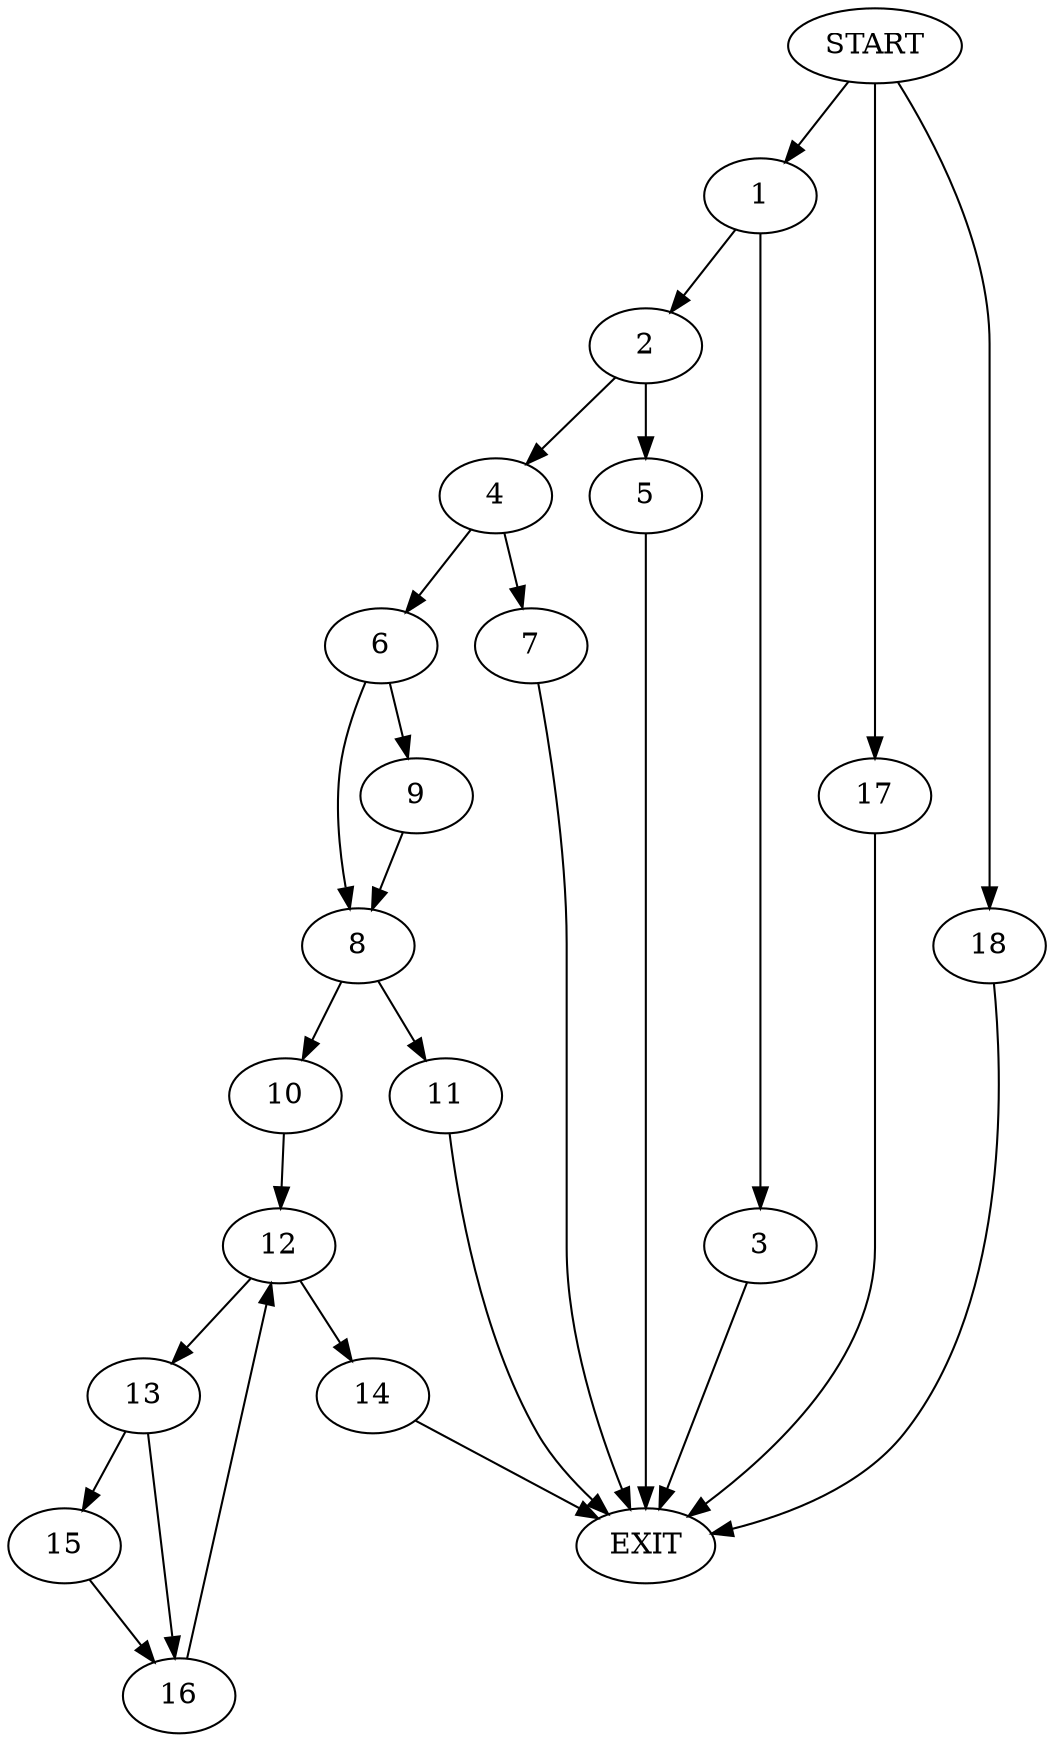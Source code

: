 digraph {
0 [label="START"]
19 [label="EXIT"]
0 -> 1
1 -> 2
1 -> 3
3 -> 19
2 -> 4
2 -> 5
5 -> 19
4 -> 6
4 -> 7
7 -> 19
6 -> 8
6 -> 9
8 -> 10
8 -> 11
9 -> 8
11 -> 19
10 -> 12
12 -> 13
12 -> 14
13 -> 15
13 -> 16
14 -> 19
16 -> 12
15 -> 16
0 -> 17
17 -> 19
0 -> 18
18 -> 19
}
